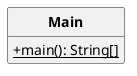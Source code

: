 @startuml

'UML GENER PAR CODE :)

skinparam style strictuml
skinparam classAttributeIconSize 0
skinparam classFontStyle Bold
hide empty members

class Main{
+{static}main(): String[] 


}
@enduml